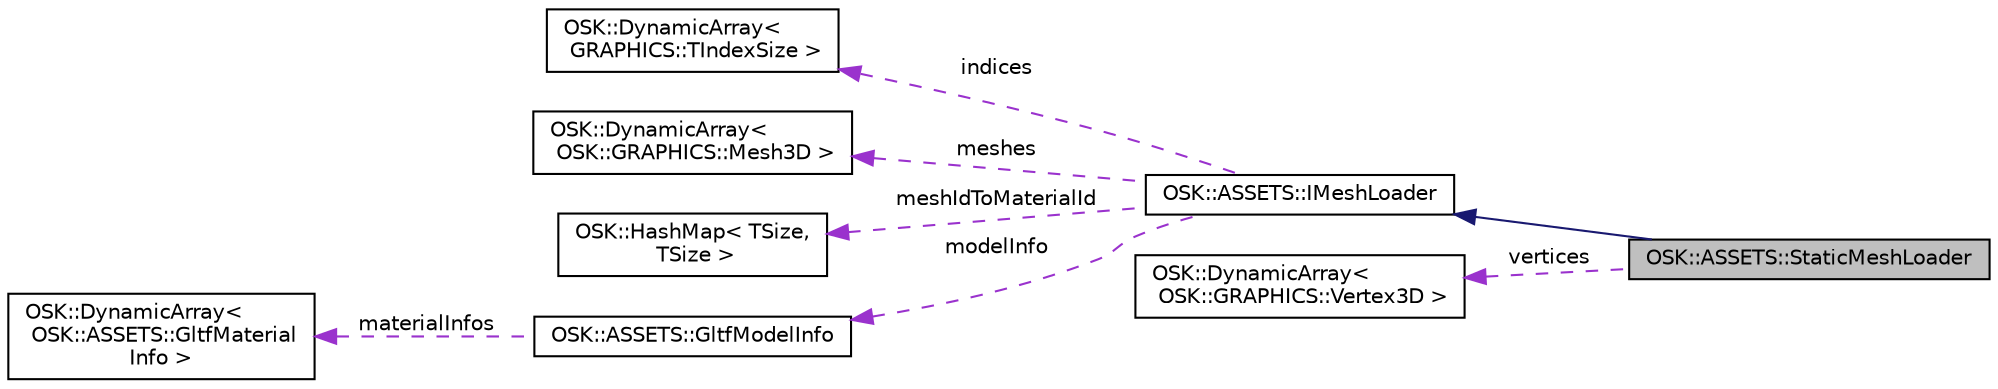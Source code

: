 digraph "OSK::ASSETS::StaticMeshLoader"
{
 // LATEX_PDF_SIZE
  edge [fontname="Helvetica",fontsize="10",labelfontname="Helvetica",labelfontsize="10"];
  node [fontname="Helvetica",fontsize="10",shape=record];
  rankdir="LR";
  Node1 [label="OSK::ASSETS::StaticMeshLoader",height=0.2,width=0.4,color="black", fillcolor="grey75", style="filled", fontcolor="black",tooltip=" "];
  Node2 -> Node1 [dir="back",color="midnightblue",fontsize="10",style="solid"];
  Node2 [label="OSK::ASSETS::IMeshLoader",height=0.2,width=0.4,color="black", fillcolor="white", style="filled",URL="$class_o_s_k_1_1_a_s_s_e_t_s_1_1_i_mesh_loader.html",tooltip="Clase base para poder importar un modelo GLTF. Se debe crear una clase hija por cada tipo de vértice ..."];
  Node3 -> Node2 [dir="back",color="darkorchid3",fontsize="10",style="dashed",label=" indices" ];
  Node3 [label="OSK::DynamicArray\<\l GRAPHICS::TIndexSize \>",height=0.2,width=0.4,color="black", fillcolor="white", style="filled",URL="$class_o_s_k_1_1_dynamic_array.html",tooltip=" "];
  Node4 -> Node2 [dir="back",color="darkorchid3",fontsize="10",style="dashed",label=" meshes" ];
  Node4 [label="OSK::DynamicArray\<\l OSK::GRAPHICS::Mesh3D \>",height=0.2,width=0.4,color="black", fillcolor="white", style="filled",URL="$class_o_s_k_1_1_dynamic_array.html",tooltip=" "];
  Node5 -> Node2 [dir="back",color="darkorchid3",fontsize="10",style="dashed",label=" meshIdToMaterialId" ];
  Node5 [label="OSK::HashMap\< TSize,\l TSize \>",height=0.2,width=0.4,color="black", fillcolor="white", style="filled",URL="$class_o_s_k_1_1_hash_map.html",tooltip=" "];
  Node6 -> Node2 [dir="back",color="darkorchid3",fontsize="10",style="dashed",label=" modelInfo" ];
  Node6 [label="OSK::ASSETS::GltfModelInfo",height=0.2,width=0.4,color="black", fillcolor="white", style="filled",URL="$struct_o_s_k_1_1_a_s_s_e_t_s_1_1_gltf_model_info.html",tooltip="Información relevante de un modelo GLTF, necesario para la correcta generación de meshes."];
  Node7 -> Node6 [dir="back",color="darkorchid3",fontsize="10",style="dashed",label=" materialInfos" ];
  Node7 [label="OSK::DynamicArray\<\l OSK::ASSETS::GltfMaterial\lInfo \>",height=0.2,width=0.4,color="black", fillcolor="white", style="filled",URL="$class_o_s_k_1_1_dynamic_array.html",tooltip=" "];
  Node8 -> Node1 [dir="back",color="darkorchid3",fontsize="10",style="dashed",label=" vertices" ];
  Node8 [label="OSK::DynamicArray\<\l OSK::GRAPHICS::Vertex3D \>",height=0.2,width=0.4,color="black", fillcolor="white", style="filled",URL="$class_o_s_k_1_1_dynamic_array.html",tooltip=" "];
}
